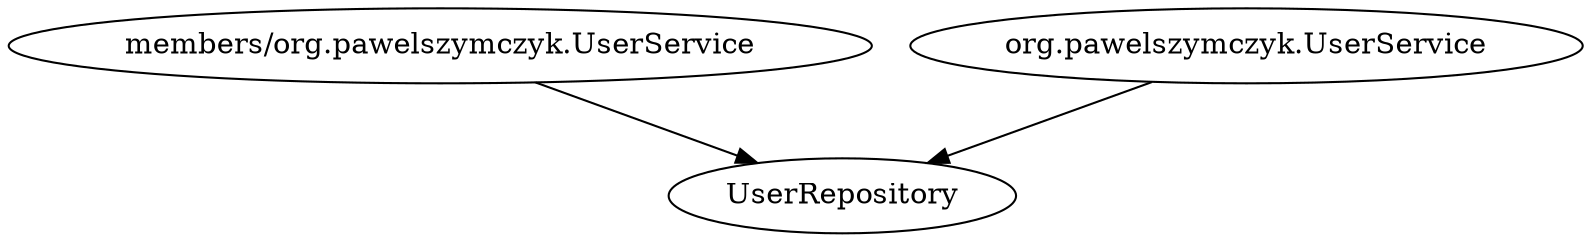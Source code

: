 digraph G1 {
  concentrate = true;
  n2 [label="members/org.pawelszymczyk.UserService"];
  n2 -> UserRepository;
  n3 [label="org.pawelszymczyk.UserService"];
  n3 -> UserRepository;
}
